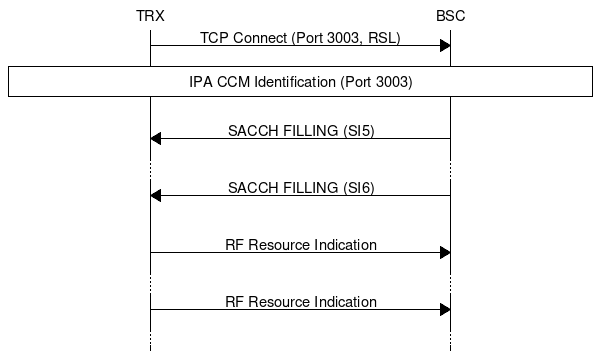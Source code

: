 msc {
	bts [label="TRX"], bsc [label="BSC"];

	bts => bsc	[label="TCP Connect (Port 3003, RSL)"];
	bts box bsc	[label="IPA CCM Identification (Port 3003)"];
	|||;

	bts <= bsc	[label="SACCH FILLING (SI5)"];
	...;
	bts <= bsc	[label="SACCH FILLING (SI6)"];
	|||;
	bts => bsc	[label="RF Resource Indication"];
	...;
	bts => bsc	[label="RF Resource Indication"];
	...;
}
